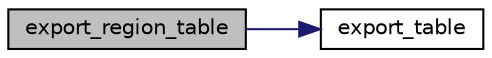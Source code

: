 digraph "export_region_table"
{
 // LATEX_PDF_SIZE
  edge [fontname="Helvetica",fontsize="10",labelfontname="Helvetica",labelfontsize="10"];
  node [fontname="Helvetica",fontsize="10",shape=record];
  rankdir="LR";
  Node1 [label="export_region_table",height=0.2,width=0.4,color="black", fillcolor="grey75", style="filled", fontcolor="black",tooltip="Exports the region table to a file."];
  Node1 -> Node2 [color="midnightblue",fontsize="10",style="solid",fontname="Helvetica"];
  Node2 [label="export_table",height=0.2,width=0.4,color="black", fillcolor="white", style="filled",URL="$d0/d41/utility_8c.html#ae0ed135c525b7672bbbfe6de611971d9",tooltip="Generic function to export a table."];
}
